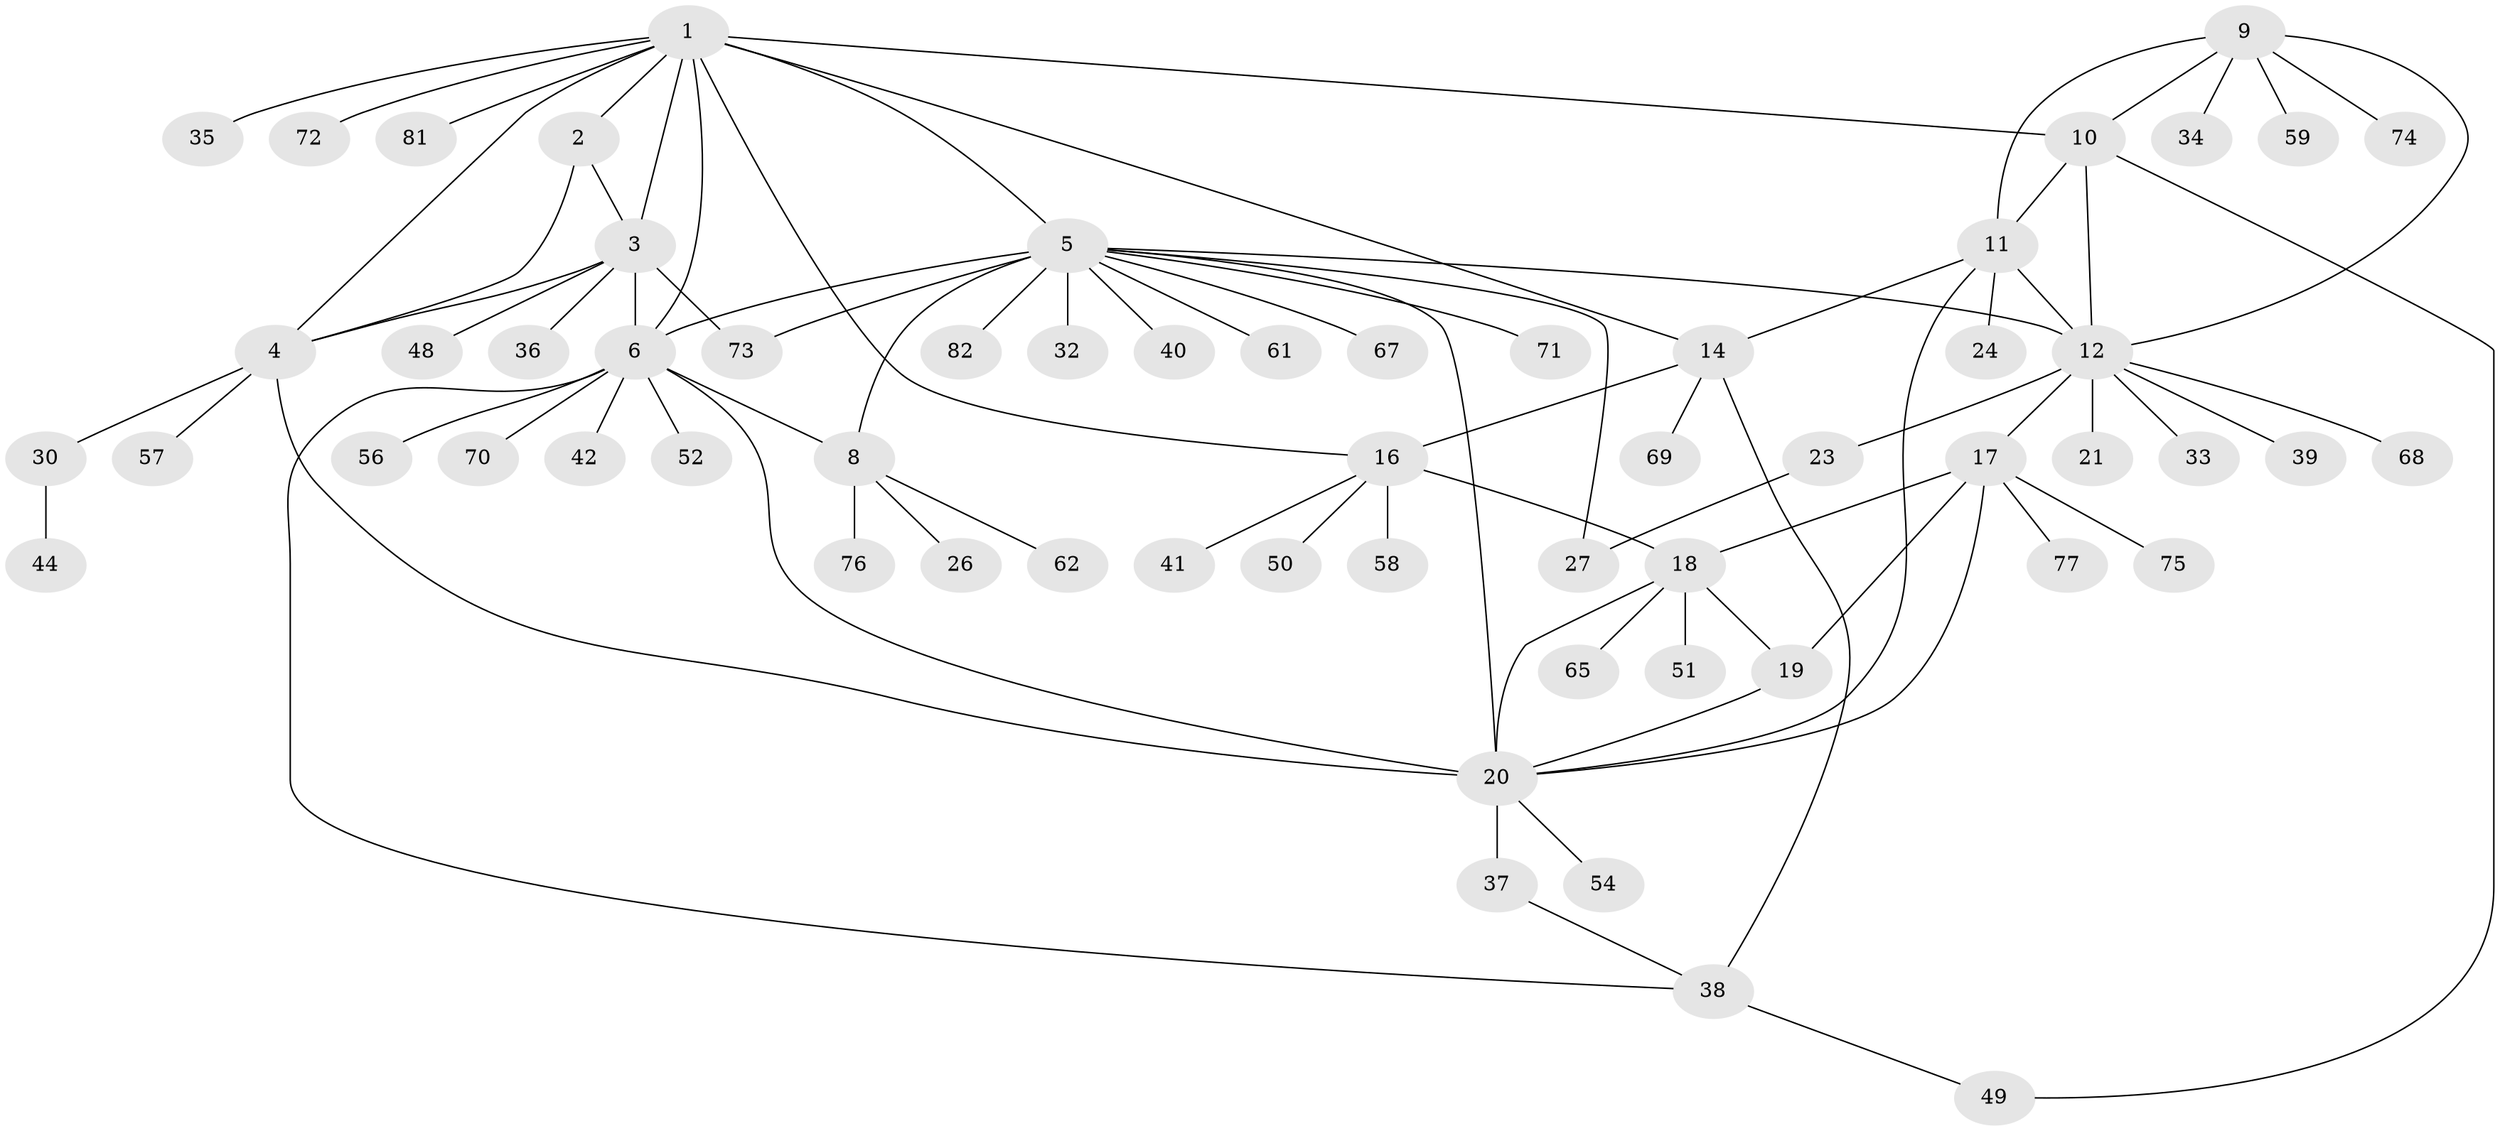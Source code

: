 // Generated by graph-tools (version 1.1) at 2025/24/03/03/25 07:24:14]
// undirected, 61 vertices, 85 edges
graph export_dot {
graph [start="1"]
  node [color=gray90,style=filled];
  1 [super="+13"];
  2;
  3 [super="+25"];
  4 [super="+80"];
  5 [super="+7"];
  6 [super="+29"];
  8 [super="+64"];
  9 [super="+28"];
  10 [super="+22"];
  11 [super="+45"];
  12 [super="+66"];
  14 [super="+15"];
  16 [super="+31"];
  17 [super="+46"];
  18 [super="+43"];
  19 [super="+63"];
  20 [super="+79"];
  21;
  23 [super="+55"];
  24;
  26;
  27;
  30 [super="+47"];
  32;
  33;
  34;
  35;
  36;
  37;
  38 [super="+60"];
  39;
  40;
  41;
  42;
  44;
  48;
  49;
  50;
  51 [super="+53"];
  52;
  54 [super="+78"];
  56;
  57;
  58;
  59;
  61;
  62;
  65;
  67;
  68;
  69;
  70;
  71;
  72;
  73;
  74;
  75;
  76;
  77;
  81;
  82;
  1 -- 2;
  1 -- 3;
  1 -- 4;
  1 -- 6;
  1 -- 10;
  1 -- 16;
  1 -- 81;
  1 -- 35;
  1 -- 5;
  1 -- 72;
  1 -- 14 [weight=2];
  2 -- 3;
  2 -- 4;
  3 -- 4;
  3 -- 36;
  3 -- 48;
  3 -- 73;
  3 -- 6;
  4 -- 20;
  4 -- 30;
  4 -- 57;
  5 -- 6 [weight=2];
  5 -- 8 [weight=2];
  5 -- 32;
  5 -- 61;
  5 -- 67;
  5 -- 71;
  5 -- 82;
  5 -- 40;
  5 -- 73;
  5 -- 12;
  5 -- 20;
  5 -- 27;
  6 -- 8;
  6 -- 42;
  6 -- 52;
  6 -- 56;
  6 -- 70;
  6 -- 20 [weight=2];
  6 -- 38;
  8 -- 26;
  8 -- 62;
  8 -- 76;
  9 -- 10;
  9 -- 11;
  9 -- 12;
  9 -- 34;
  9 -- 59;
  9 -- 74;
  10 -- 11;
  10 -- 12;
  10 -- 49;
  11 -- 12;
  11 -- 14;
  11 -- 24;
  11 -- 20;
  12 -- 17;
  12 -- 21;
  12 -- 23;
  12 -- 33;
  12 -- 39;
  12 -- 68;
  14 -- 16 [weight=2];
  14 -- 38;
  14 -- 69;
  16 -- 18;
  16 -- 41;
  16 -- 50;
  16 -- 58;
  17 -- 18;
  17 -- 19;
  17 -- 20;
  17 -- 77;
  17 -- 75;
  18 -- 19;
  18 -- 20;
  18 -- 51;
  18 -- 65;
  19 -- 20;
  20 -- 37;
  20 -- 54;
  23 -- 27;
  30 -- 44;
  37 -- 38;
  38 -- 49;
}
